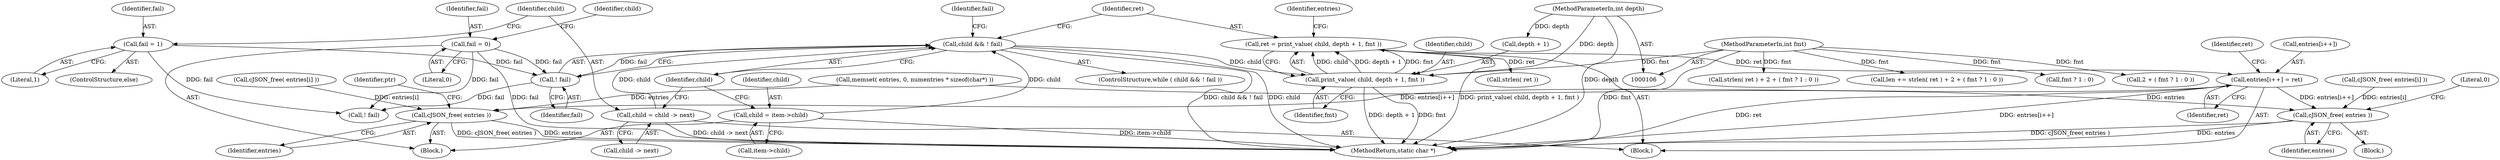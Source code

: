 digraph "1_iperf_91f2fa59e8ed80dfbf400add0164ee0e508e412a_40@array" {
"1000189" [label="(Call,entries[i++] = ret)"];
"1000181" [label="(Call,ret = print_value( child, depth + 1, fmt ))"];
"1000183" [label="(Call,print_value( child, depth + 1, fmt ))"];
"1000176" [label="(Call,child && ! fail)"];
"1000212" [label="(Call,child = child -> next)"];
"1000170" [label="(Call,child = item->child)"];
"1000178" [label="(Call,! fail)"];
"1000209" [label="(Call,fail = 1)"];
"1000137" [label="(Call,fail = 0)"];
"1000108" [label="(MethodParameterIn,int depth)"];
"1000109" [label="(MethodParameterIn,int fmt)"];
"1000253" [label="(Call,cJSON_free( entries ))"];
"1000318" [label="(Call,cJSON_free( entries ))"];
"1000138" [label="(Identifier,fail)"];
"1000208" [label="(ControlStructure,else)"];
"1000318" [label="(Call,cJSON_free( entries ))"];
"1000204" [label="(Call,fmt ? 1 : 0)"];
"1000110" [label="(Block,)"];
"1000185" [label="(Call,depth + 1)"];
"1000211" [label="(Literal,1)"];
"1000179" [label="(Identifier,fail)"];
"1000172" [label="(Call,item->child)"];
"1000183" [label="(Call,print_value( child, depth + 1, fmt ))"];
"1000319" [label="(Identifier,entries)"];
"1000178" [label="(Call,! fail)"];
"1000177" [label="(Identifier,child)"];
"1000218" [label="(Call,! fail)"];
"1000180" [label="(Block,)"];
"1000196" [label="(Identifier,ret)"];
"1000171" [label="(Identifier,child)"];
"1000202" [label="(Call,2 + ( fmt ? 1 : 0 ))"];
"1000314" [label="(Call,cJSON_free( entries[i] ))"];
"1000235" [label="(Block,)"];
"1000194" [label="(Identifier,ret)"];
"1000175" [label="(ControlStructure,while ( child && ! fail ))"];
"1000219" [label="(Identifier,fail)"];
"1000176" [label="(Call,child && ! fail)"];
"1000137" [label="(Call,fail = 0)"];
"1000199" [label="(Call,strlen( ret ) + 2 + ( fmt ? 1 : 0 ))"];
"1000200" [label="(Call,strlen( ret ))"];
"1000209" [label="(Call,fail = 1)"];
"1000323" [label="(Identifier,ptr)"];
"1000214" [label="(Call,child -> next)"];
"1000212" [label="(Call,child = child -> next)"];
"1000253" [label="(Call,cJSON_free( entries ))"];
"1000188" [label="(Identifier,fmt)"];
"1000181" [label="(Call,ret = print_value( child, depth + 1, fmt ))"];
"1000197" [label="(Call,len += strlen( ret ) + 2 + ( fmt ? 1 : 0 ))"];
"1000210" [label="(Identifier,fail)"];
"1000249" [label="(Call,cJSON_free( entries[i] ))"];
"1000184" [label="(Identifier,child)"];
"1000139" [label="(Literal,0)"];
"1000256" [label="(Literal,0)"];
"1000213" [label="(Identifier,child)"];
"1000109" [label="(MethodParameterIn,int fmt)"];
"1000163" [label="(Call,memset( entries, 0, numentries * sizeof(char*) ))"];
"1000182" [label="(Identifier,ret)"];
"1000108" [label="(MethodParameterIn,int depth)"];
"1000141" [label="(Identifier,child)"];
"1000254" [label="(Identifier,entries)"];
"1000189" [label="(Call,entries[i++] = ret)"];
"1000191" [label="(Identifier,entries)"];
"1000170" [label="(Call,child = item->child)"];
"1000190" [label="(Call,entries[i++])"];
"1000332" [label="(MethodReturn,static char *)"];
"1000189" -> "1000180"  [label="AST: "];
"1000189" -> "1000194"  [label="CFG: "];
"1000190" -> "1000189"  [label="AST: "];
"1000194" -> "1000189"  [label="AST: "];
"1000196" -> "1000189"  [label="CFG: "];
"1000189" -> "1000332"  [label="DDG: ret"];
"1000189" -> "1000332"  [label="DDG: entries[i++]"];
"1000181" -> "1000189"  [label="DDG: ret"];
"1000189" -> "1000253"  [label="DDG: entries[i++]"];
"1000189" -> "1000318"  [label="DDG: entries[i++]"];
"1000181" -> "1000180"  [label="AST: "];
"1000181" -> "1000183"  [label="CFG: "];
"1000182" -> "1000181"  [label="AST: "];
"1000183" -> "1000181"  [label="AST: "];
"1000191" -> "1000181"  [label="CFG: "];
"1000181" -> "1000332"  [label="DDG: print_value( child, depth + 1, fmt )"];
"1000183" -> "1000181"  [label="DDG: child"];
"1000183" -> "1000181"  [label="DDG: depth + 1"];
"1000183" -> "1000181"  [label="DDG: fmt"];
"1000181" -> "1000200"  [label="DDG: ret"];
"1000183" -> "1000188"  [label="CFG: "];
"1000184" -> "1000183"  [label="AST: "];
"1000185" -> "1000183"  [label="AST: "];
"1000188" -> "1000183"  [label="AST: "];
"1000183" -> "1000332"  [label="DDG: depth + 1"];
"1000183" -> "1000332"  [label="DDG: fmt"];
"1000176" -> "1000183"  [label="DDG: child"];
"1000108" -> "1000183"  [label="DDG: depth"];
"1000109" -> "1000183"  [label="DDG: fmt"];
"1000176" -> "1000175"  [label="AST: "];
"1000176" -> "1000177"  [label="CFG: "];
"1000176" -> "1000178"  [label="CFG: "];
"1000177" -> "1000176"  [label="AST: "];
"1000178" -> "1000176"  [label="AST: "];
"1000182" -> "1000176"  [label="CFG: "];
"1000219" -> "1000176"  [label="CFG: "];
"1000176" -> "1000332"  [label="DDG: child && ! fail"];
"1000176" -> "1000332"  [label="DDG: child"];
"1000212" -> "1000176"  [label="DDG: child"];
"1000170" -> "1000176"  [label="DDG: child"];
"1000178" -> "1000176"  [label="DDG: fail"];
"1000212" -> "1000180"  [label="AST: "];
"1000212" -> "1000214"  [label="CFG: "];
"1000213" -> "1000212"  [label="AST: "];
"1000214" -> "1000212"  [label="AST: "];
"1000177" -> "1000212"  [label="CFG: "];
"1000212" -> "1000332"  [label="DDG: child -> next"];
"1000170" -> "1000110"  [label="AST: "];
"1000170" -> "1000172"  [label="CFG: "];
"1000171" -> "1000170"  [label="AST: "];
"1000172" -> "1000170"  [label="AST: "];
"1000177" -> "1000170"  [label="CFG: "];
"1000170" -> "1000332"  [label="DDG: item->child"];
"1000178" -> "1000179"  [label="CFG: "];
"1000179" -> "1000178"  [label="AST: "];
"1000209" -> "1000178"  [label="DDG: fail"];
"1000137" -> "1000178"  [label="DDG: fail"];
"1000178" -> "1000218"  [label="DDG: fail"];
"1000209" -> "1000208"  [label="AST: "];
"1000209" -> "1000211"  [label="CFG: "];
"1000210" -> "1000209"  [label="AST: "];
"1000211" -> "1000209"  [label="AST: "];
"1000213" -> "1000209"  [label="CFG: "];
"1000209" -> "1000218"  [label="DDG: fail"];
"1000137" -> "1000110"  [label="AST: "];
"1000137" -> "1000139"  [label="CFG: "];
"1000138" -> "1000137"  [label="AST: "];
"1000139" -> "1000137"  [label="AST: "];
"1000141" -> "1000137"  [label="CFG: "];
"1000137" -> "1000332"  [label="DDG: fail"];
"1000137" -> "1000218"  [label="DDG: fail"];
"1000108" -> "1000106"  [label="AST: "];
"1000108" -> "1000332"  [label="DDG: depth"];
"1000108" -> "1000185"  [label="DDG: depth"];
"1000109" -> "1000106"  [label="AST: "];
"1000109" -> "1000332"  [label="DDG: fmt"];
"1000109" -> "1000197"  [label="DDG: fmt"];
"1000109" -> "1000199"  [label="DDG: fmt"];
"1000109" -> "1000202"  [label="DDG: fmt"];
"1000109" -> "1000204"  [label="DDG: fmt"];
"1000253" -> "1000235"  [label="AST: "];
"1000253" -> "1000254"  [label="CFG: "];
"1000254" -> "1000253"  [label="AST: "];
"1000256" -> "1000253"  [label="CFG: "];
"1000253" -> "1000332"  [label="DDG: cJSON_free( entries )"];
"1000253" -> "1000332"  [label="DDG: entries"];
"1000163" -> "1000253"  [label="DDG: entries"];
"1000249" -> "1000253"  [label="DDG: entries[i]"];
"1000318" -> "1000110"  [label="AST: "];
"1000318" -> "1000319"  [label="CFG: "];
"1000319" -> "1000318"  [label="AST: "];
"1000323" -> "1000318"  [label="CFG: "];
"1000318" -> "1000332"  [label="DDG: cJSON_free( entries )"];
"1000318" -> "1000332"  [label="DDG: entries"];
"1000163" -> "1000318"  [label="DDG: entries"];
"1000314" -> "1000318"  [label="DDG: entries[i]"];
}

